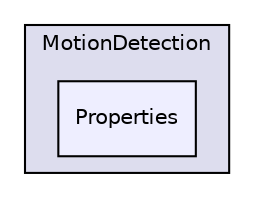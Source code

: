 digraph "C:/Users/tobia_000/Documents/Visual Studio 2013/Projects/Projektarbeit/MotionDetection/Properties" {
  compound=true
  node [ fontsize="10", fontname="Helvetica"];
  edge [ labelfontsize="10", labelfontname="Helvetica"];
  subgraph clusterdir_b7530e34bdad7b0328585c63d7e92123 {
    graph [ bgcolor="#ddddee", pencolor="black", label="MotionDetection" fontname="Helvetica", fontsize="10", URL="dir_b7530e34bdad7b0328585c63d7e92123.html"]
  dir_97943cfcdfc37023bc121a53851386bc [shape=box, label="Properties", style="filled", fillcolor="#eeeeff", pencolor="black", URL="dir_97943cfcdfc37023bc121a53851386bc.html"];
  }
}
